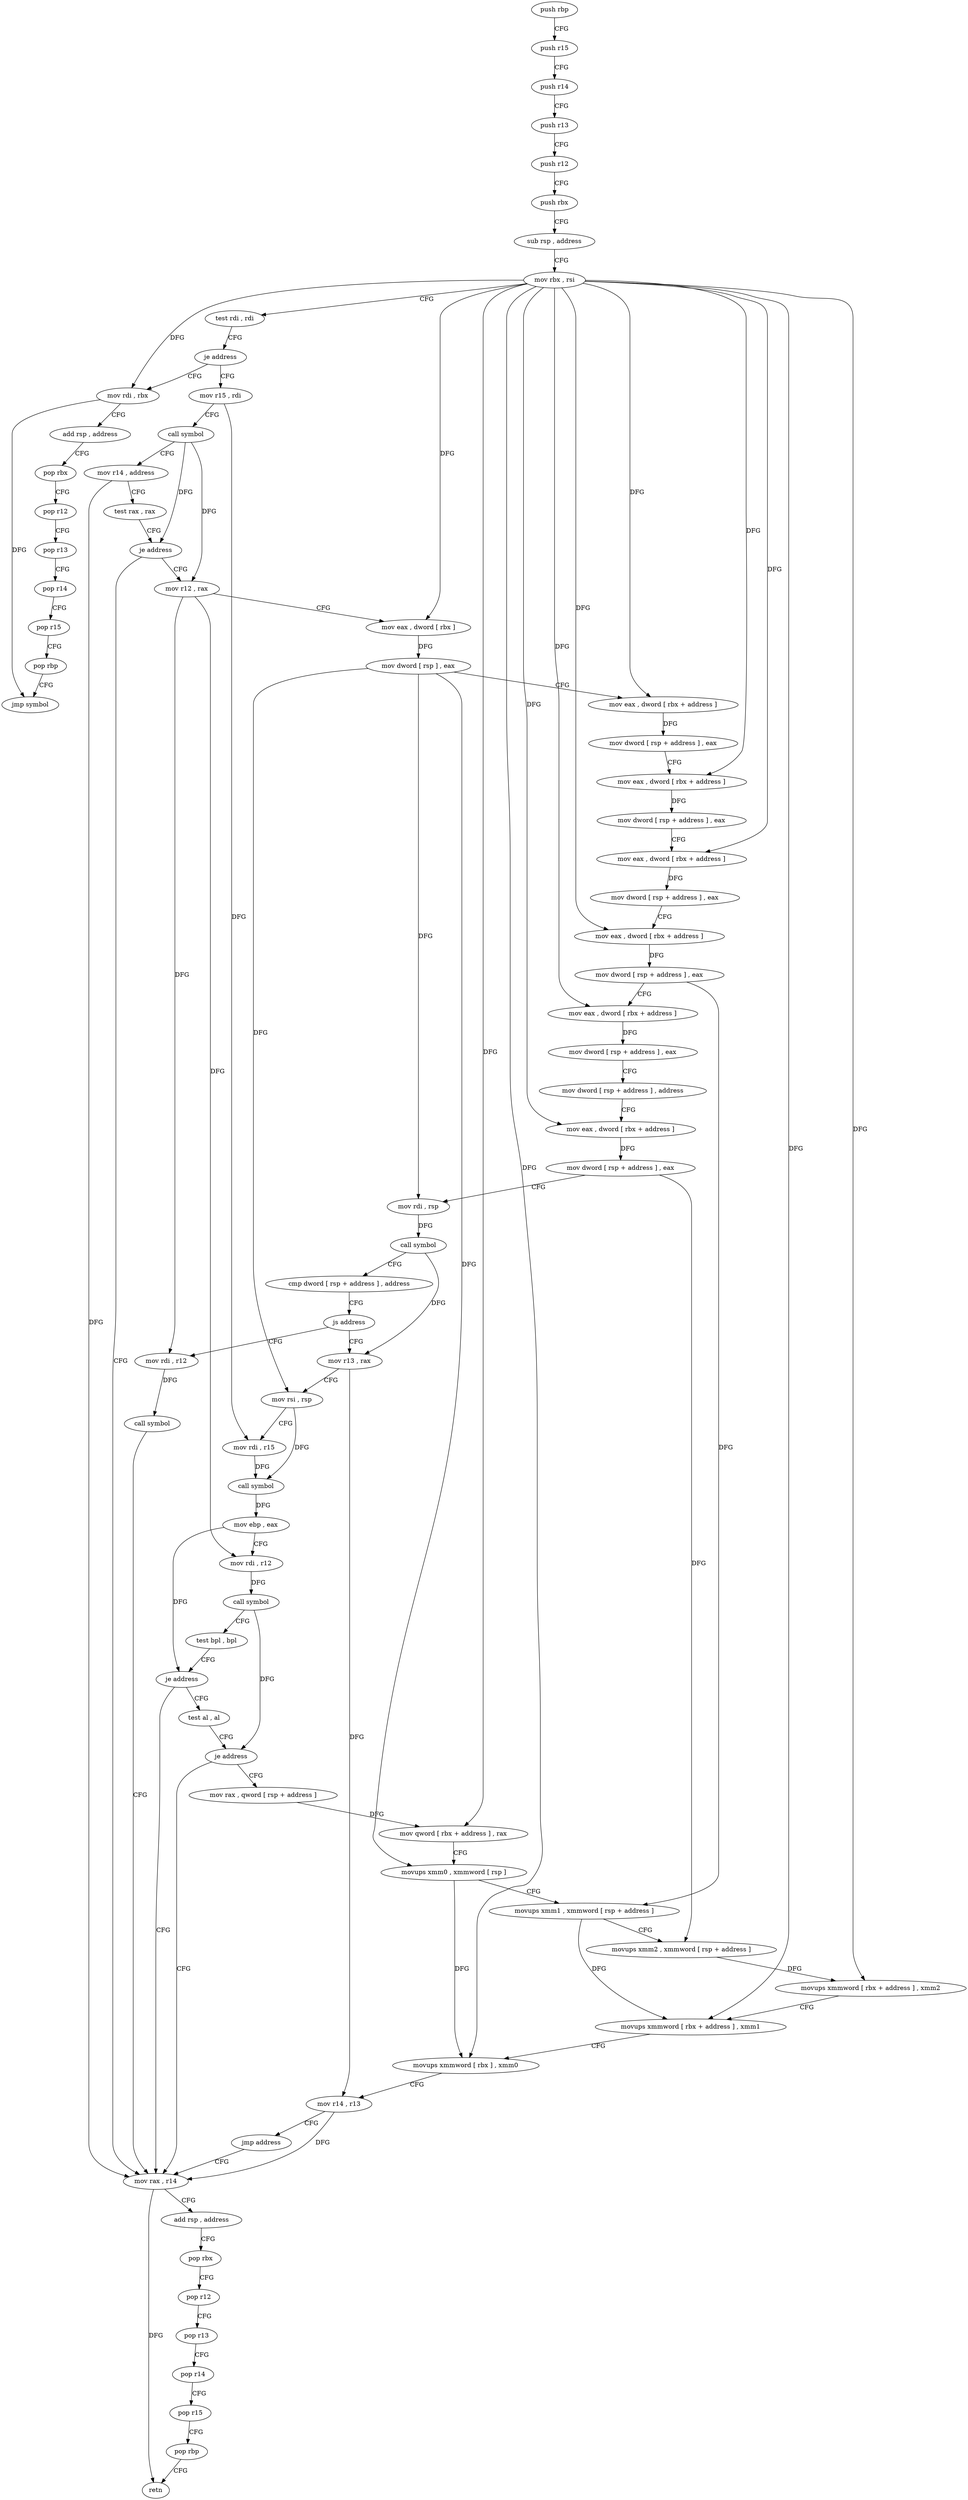 digraph "func" {
"255232" [label = "push rbp" ]
"255233" [label = "push r15" ]
"255235" [label = "push r14" ]
"255237" [label = "push r13" ]
"255239" [label = "push r12" ]
"255241" [label = "push rbx" ]
"255242" [label = "sub rsp , address" ]
"255246" [label = "mov rbx , rsi" ]
"255249" [label = "test rdi , rdi" ]
"255252" [label = "je address" ]
"255427" [label = "mov rdi , rbx" ]
"255258" [label = "mov r15 , rdi" ]
"255430" [label = "add rsp , address" ]
"255434" [label = "pop rbx" ]
"255435" [label = "pop r12" ]
"255437" [label = "pop r13" ]
"255439" [label = "pop r14" ]
"255441" [label = "pop r15" ]
"255443" [label = "pop rbp" ]
"255444" [label = "jmp symbol" ]
"255261" [label = "call symbol" ]
"255266" [label = "mov r14 , address" ]
"255273" [label = "test rax , rax" ]
"255276" [label = "je address" ]
"255457" [label = "mov rax , r14" ]
"255282" [label = "mov r12 , rax" ]
"255460" [label = "add rsp , address" ]
"255464" [label = "pop rbx" ]
"255465" [label = "pop r12" ]
"255467" [label = "pop r13" ]
"255469" [label = "pop r14" ]
"255471" [label = "pop r15" ]
"255473" [label = "pop rbp" ]
"255474" [label = "retn" ]
"255285" [label = "mov eax , dword [ rbx ]" ]
"255287" [label = "mov dword [ rsp ] , eax" ]
"255290" [label = "mov eax , dword [ rbx + address ]" ]
"255293" [label = "mov dword [ rsp + address ] , eax" ]
"255297" [label = "mov eax , dword [ rbx + address ]" ]
"255300" [label = "mov dword [ rsp + address ] , eax" ]
"255304" [label = "mov eax , dword [ rbx + address ]" ]
"255307" [label = "mov dword [ rsp + address ] , eax" ]
"255311" [label = "mov eax , dword [ rbx + address ]" ]
"255314" [label = "mov dword [ rsp + address ] , eax" ]
"255318" [label = "mov eax , dword [ rbx + address ]" ]
"255321" [label = "mov dword [ rsp + address ] , eax" ]
"255325" [label = "mov dword [ rsp + address ] , address" ]
"255333" [label = "mov eax , dword [ rbx + address ]" ]
"255336" [label = "mov dword [ rsp + address ] , eax" ]
"255340" [label = "mov rdi , rsp" ]
"255343" [label = "call symbol" ]
"255348" [label = "cmp dword [ rsp + address ] , address" ]
"255353" [label = "js address" ]
"255449" [label = "mov rdi , r12" ]
"255355" [label = "mov r13 , rax" ]
"255452" [label = "call symbol" ]
"255358" [label = "mov rsi , rsp" ]
"255361" [label = "mov rdi , r15" ]
"255364" [label = "call symbol" ]
"255369" [label = "mov ebp , eax" ]
"255371" [label = "mov rdi , r12" ]
"255374" [label = "call symbol" ]
"255379" [label = "test bpl , bpl" ]
"255382" [label = "je address" ]
"255384" [label = "test al , al" ]
"255386" [label = "je address" ]
"255388" [label = "mov rax , qword [ rsp + address ]" ]
"255393" [label = "mov qword [ rbx + address ] , rax" ]
"255397" [label = "movups xmm0 , xmmword [ rsp ]" ]
"255401" [label = "movups xmm1 , xmmword [ rsp + address ]" ]
"255406" [label = "movups xmm2 , xmmword [ rsp + address ]" ]
"255411" [label = "movups xmmword [ rbx + address ] , xmm2" ]
"255415" [label = "movups xmmword [ rbx + address ] , xmm1" ]
"255419" [label = "movups xmmword [ rbx ] , xmm0" ]
"255422" [label = "mov r14 , r13" ]
"255425" [label = "jmp address" ]
"255232" -> "255233" [ label = "CFG" ]
"255233" -> "255235" [ label = "CFG" ]
"255235" -> "255237" [ label = "CFG" ]
"255237" -> "255239" [ label = "CFG" ]
"255239" -> "255241" [ label = "CFG" ]
"255241" -> "255242" [ label = "CFG" ]
"255242" -> "255246" [ label = "CFG" ]
"255246" -> "255249" [ label = "CFG" ]
"255246" -> "255427" [ label = "DFG" ]
"255246" -> "255285" [ label = "DFG" ]
"255246" -> "255290" [ label = "DFG" ]
"255246" -> "255297" [ label = "DFG" ]
"255246" -> "255304" [ label = "DFG" ]
"255246" -> "255311" [ label = "DFG" ]
"255246" -> "255318" [ label = "DFG" ]
"255246" -> "255333" [ label = "DFG" ]
"255246" -> "255393" [ label = "DFG" ]
"255246" -> "255411" [ label = "DFG" ]
"255246" -> "255415" [ label = "DFG" ]
"255246" -> "255419" [ label = "DFG" ]
"255249" -> "255252" [ label = "CFG" ]
"255252" -> "255427" [ label = "CFG" ]
"255252" -> "255258" [ label = "CFG" ]
"255427" -> "255430" [ label = "CFG" ]
"255427" -> "255444" [ label = "DFG" ]
"255258" -> "255261" [ label = "CFG" ]
"255258" -> "255361" [ label = "DFG" ]
"255430" -> "255434" [ label = "CFG" ]
"255434" -> "255435" [ label = "CFG" ]
"255435" -> "255437" [ label = "CFG" ]
"255437" -> "255439" [ label = "CFG" ]
"255439" -> "255441" [ label = "CFG" ]
"255441" -> "255443" [ label = "CFG" ]
"255443" -> "255444" [ label = "CFG" ]
"255261" -> "255266" [ label = "CFG" ]
"255261" -> "255276" [ label = "DFG" ]
"255261" -> "255282" [ label = "DFG" ]
"255266" -> "255273" [ label = "CFG" ]
"255266" -> "255457" [ label = "DFG" ]
"255273" -> "255276" [ label = "CFG" ]
"255276" -> "255457" [ label = "CFG" ]
"255276" -> "255282" [ label = "CFG" ]
"255457" -> "255460" [ label = "CFG" ]
"255457" -> "255474" [ label = "DFG" ]
"255282" -> "255285" [ label = "CFG" ]
"255282" -> "255449" [ label = "DFG" ]
"255282" -> "255371" [ label = "DFG" ]
"255460" -> "255464" [ label = "CFG" ]
"255464" -> "255465" [ label = "CFG" ]
"255465" -> "255467" [ label = "CFG" ]
"255467" -> "255469" [ label = "CFG" ]
"255469" -> "255471" [ label = "CFG" ]
"255471" -> "255473" [ label = "CFG" ]
"255473" -> "255474" [ label = "CFG" ]
"255285" -> "255287" [ label = "DFG" ]
"255287" -> "255290" [ label = "CFG" ]
"255287" -> "255397" [ label = "DFG" ]
"255287" -> "255340" [ label = "DFG" ]
"255287" -> "255358" [ label = "DFG" ]
"255290" -> "255293" [ label = "DFG" ]
"255293" -> "255297" [ label = "CFG" ]
"255297" -> "255300" [ label = "DFG" ]
"255300" -> "255304" [ label = "CFG" ]
"255304" -> "255307" [ label = "DFG" ]
"255307" -> "255311" [ label = "CFG" ]
"255311" -> "255314" [ label = "DFG" ]
"255314" -> "255318" [ label = "CFG" ]
"255314" -> "255401" [ label = "DFG" ]
"255318" -> "255321" [ label = "DFG" ]
"255321" -> "255325" [ label = "CFG" ]
"255325" -> "255333" [ label = "CFG" ]
"255333" -> "255336" [ label = "DFG" ]
"255336" -> "255340" [ label = "CFG" ]
"255336" -> "255406" [ label = "DFG" ]
"255340" -> "255343" [ label = "DFG" ]
"255343" -> "255348" [ label = "CFG" ]
"255343" -> "255355" [ label = "DFG" ]
"255348" -> "255353" [ label = "CFG" ]
"255353" -> "255449" [ label = "CFG" ]
"255353" -> "255355" [ label = "CFG" ]
"255449" -> "255452" [ label = "DFG" ]
"255355" -> "255358" [ label = "CFG" ]
"255355" -> "255422" [ label = "DFG" ]
"255452" -> "255457" [ label = "CFG" ]
"255358" -> "255361" [ label = "CFG" ]
"255358" -> "255364" [ label = "DFG" ]
"255361" -> "255364" [ label = "DFG" ]
"255364" -> "255369" [ label = "DFG" ]
"255369" -> "255371" [ label = "CFG" ]
"255369" -> "255382" [ label = "DFG" ]
"255371" -> "255374" [ label = "DFG" ]
"255374" -> "255379" [ label = "CFG" ]
"255374" -> "255386" [ label = "DFG" ]
"255379" -> "255382" [ label = "CFG" ]
"255382" -> "255457" [ label = "CFG" ]
"255382" -> "255384" [ label = "CFG" ]
"255384" -> "255386" [ label = "CFG" ]
"255386" -> "255457" [ label = "CFG" ]
"255386" -> "255388" [ label = "CFG" ]
"255388" -> "255393" [ label = "DFG" ]
"255393" -> "255397" [ label = "CFG" ]
"255397" -> "255401" [ label = "CFG" ]
"255397" -> "255419" [ label = "DFG" ]
"255401" -> "255406" [ label = "CFG" ]
"255401" -> "255415" [ label = "DFG" ]
"255406" -> "255411" [ label = "DFG" ]
"255411" -> "255415" [ label = "CFG" ]
"255415" -> "255419" [ label = "CFG" ]
"255419" -> "255422" [ label = "CFG" ]
"255422" -> "255425" [ label = "CFG" ]
"255422" -> "255457" [ label = "DFG" ]
"255425" -> "255457" [ label = "CFG" ]
}
